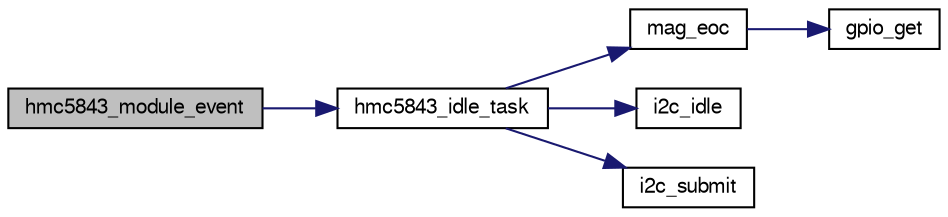 digraph "hmc5843_module_event"
{
  edge [fontname="FreeSans",fontsize="10",labelfontname="FreeSans",labelfontsize="10"];
  node [fontname="FreeSans",fontsize="10",shape=record];
  rankdir="LR";
  Node1 [label="hmc5843_module_event",height=0.2,width=0.4,color="black", fillcolor="grey75", style="filled", fontcolor="black"];
  Node1 -> Node2 [color="midnightblue",fontsize="10",style="solid",fontname="FreeSans"];
  Node2 [label="hmc5843_idle_task",height=0.2,width=0.4,color="black", fillcolor="white", style="filled",URL="$hmc5843_8c.html#a46613c2c46ce03746f184a11df775d6a"];
  Node2 -> Node3 [color="midnightblue",fontsize="10",style="solid",fontname="FreeSans"];
  Node3 [label="mag_eoc",height=0.2,width=0.4,color="black", fillcolor="white", style="filled",URL="$stm32_2peripherals_2hmc5843__arch_8h.html#acd369327ebe1b867cebf4b3dc17bd37d"];
  Node3 -> Node4 [color="midnightblue",fontsize="10",style="solid",fontname="FreeSans"];
  Node4 [label="gpio_get",height=0.2,width=0.4,color="black", fillcolor="white", style="filled",URL="$chibios_2mcu__periph_2gpio__arch_8h.html#afd6403990094d8cd6010b2e641a977da",tooltip="Get level of a gpio. "];
  Node2 -> Node5 [color="midnightblue",fontsize="10",style="solid",fontname="FreeSans"];
  Node5 [label="i2c_idle",height=0.2,width=0.4,color="black", fillcolor="white", style="filled",URL="$group__i2c.html#ga5ca96421128d944b576fe84bfce9b0c7",tooltip="Check if I2C bus is idle. "];
  Node2 -> Node6 [color="midnightblue",fontsize="10",style="solid",fontname="FreeSans"];
  Node6 [label="i2c_submit",height=0.2,width=0.4,color="black", fillcolor="white", style="filled",URL="$group__i2c.html#ga4eed48e542a9c71b93372f5a38d7e367",tooltip="Submit a I2C transaction. "];
}
